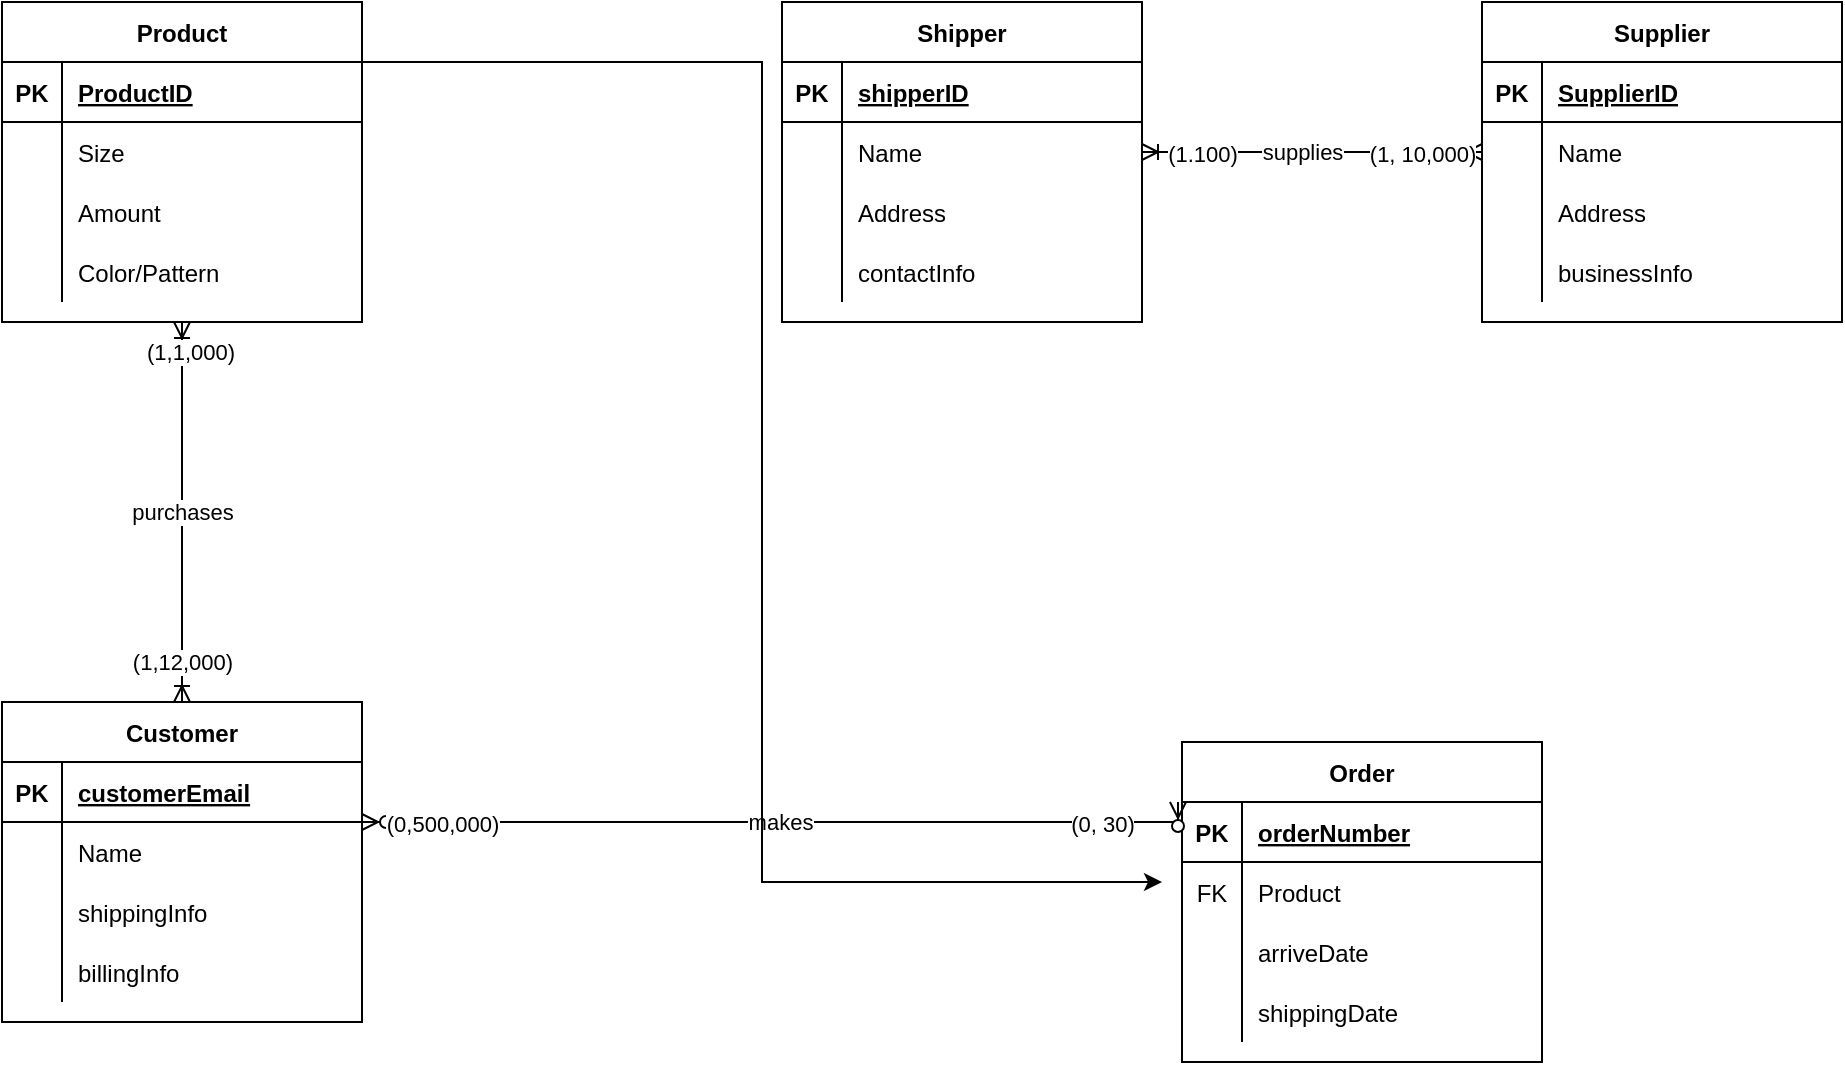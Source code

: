 <mxfile version="13.8.5" type="github"><diagram id="gTn6XV0H47YmkQWE2rJg" name="Page-1"><mxGraphModel dx="946" dy="662" grid="1" gridSize="10" guides="1" tooltips="1" connect="1" arrows="1" fold="1" page="1" pageScale="1" pageWidth="850" pageHeight="1100" math="0" shadow="0"><root><mxCell id="0"/><mxCell id="1" parent="0"/><mxCell id="A3c6FzTVIFVDQKvw0ML0-1" value="Product" style="shape=table;startSize=30;container=1;collapsible=1;childLayout=tableLayout;fixedRows=1;rowLines=0;fontStyle=1;align=center;resizeLast=1;" vertex="1" parent="1"><mxGeometry x="110" y="40" width="180" height="160" as="geometry"/></mxCell><mxCell id="A3c6FzTVIFVDQKvw0ML0-2" value="" style="shape=partialRectangle;collapsible=0;dropTarget=0;pointerEvents=0;fillColor=none;top=0;left=0;bottom=1;right=0;points=[[0,0.5],[1,0.5]];portConstraint=eastwest;" vertex="1" parent="A3c6FzTVIFVDQKvw0ML0-1"><mxGeometry y="30" width="180" height="30" as="geometry"/></mxCell><mxCell id="A3c6FzTVIFVDQKvw0ML0-3" value="PK" style="shape=partialRectangle;connectable=0;fillColor=none;top=0;left=0;bottom=0;right=0;fontStyle=1;overflow=hidden;" vertex="1" parent="A3c6FzTVIFVDQKvw0ML0-2"><mxGeometry width="30" height="30" as="geometry"/></mxCell><mxCell id="A3c6FzTVIFVDQKvw0ML0-4" value="ProductID" style="shape=partialRectangle;connectable=0;fillColor=none;top=0;left=0;bottom=0;right=0;align=left;spacingLeft=6;fontStyle=5;overflow=hidden;" vertex="1" parent="A3c6FzTVIFVDQKvw0ML0-2"><mxGeometry x="30" width="150" height="30" as="geometry"/></mxCell><mxCell id="A3c6FzTVIFVDQKvw0ML0-5" value="" style="shape=partialRectangle;collapsible=0;dropTarget=0;pointerEvents=0;fillColor=none;top=0;left=0;bottom=0;right=0;points=[[0,0.5],[1,0.5]];portConstraint=eastwest;" vertex="1" parent="A3c6FzTVIFVDQKvw0ML0-1"><mxGeometry y="60" width="180" height="30" as="geometry"/></mxCell><mxCell id="A3c6FzTVIFVDQKvw0ML0-6" value="" style="shape=partialRectangle;connectable=0;fillColor=none;top=0;left=0;bottom=0;right=0;editable=1;overflow=hidden;" vertex="1" parent="A3c6FzTVIFVDQKvw0ML0-5"><mxGeometry width="30" height="30" as="geometry"/></mxCell><mxCell id="A3c6FzTVIFVDQKvw0ML0-7" value="Size" style="shape=partialRectangle;connectable=0;fillColor=none;top=0;left=0;bottom=0;right=0;align=left;spacingLeft=6;overflow=hidden;" vertex="1" parent="A3c6FzTVIFVDQKvw0ML0-5"><mxGeometry x="30" width="150" height="30" as="geometry"/></mxCell><mxCell id="A3c6FzTVIFVDQKvw0ML0-8" value="" style="shape=partialRectangle;collapsible=0;dropTarget=0;pointerEvents=0;fillColor=none;top=0;left=0;bottom=0;right=0;points=[[0,0.5],[1,0.5]];portConstraint=eastwest;" vertex="1" parent="A3c6FzTVIFVDQKvw0ML0-1"><mxGeometry y="90" width="180" height="30" as="geometry"/></mxCell><mxCell id="A3c6FzTVIFVDQKvw0ML0-9" value="" style="shape=partialRectangle;connectable=0;fillColor=none;top=0;left=0;bottom=0;right=0;editable=1;overflow=hidden;" vertex="1" parent="A3c6FzTVIFVDQKvw0ML0-8"><mxGeometry width="30" height="30" as="geometry"/></mxCell><mxCell id="A3c6FzTVIFVDQKvw0ML0-10" value="Amount" style="shape=partialRectangle;connectable=0;fillColor=none;top=0;left=0;bottom=0;right=0;align=left;spacingLeft=6;overflow=hidden;" vertex="1" parent="A3c6FzTVIFVDQKvw0ML0-8"><mxGeometry x="30" width="150" height="30" as="geometry"/></mxCell><mxCell id="A3c6FzTVIFVDQKvw0ML0-11" value="" style="shape=partialRectangle;collapsible=0;dropTarget=0;pointerEvents=0;fillColor=none;top=0;left=0;bottom=0;right=0;points=[[0,0.5],[1,0.5]];portConstraint=eastwest;" vertex="1" parent="A3c6FzTVIFVDQKvw0ML0-1"><mxGeometry y="120" width="180" height="30" as="geometry"/></mxCell><mxCell id="A3c6FzTVIFVDQKvw0ML0-12" value="" style="shape=partialRectangle;connectable=0;fillColor=none;top=0;left=0;bottom=0;right=0;editable=1;overflow=hidden;" vertex="1" parent="A3c6FzTVIFVDQKvw0ML0-11"><mxGeometry width="30" height="30" as="geometry"/></mxCell><mxCell id="A3c6FzTVIFVDQKvw0ML0-13" value="Color/Pattern" style="shape=partialRectangle;connectable=0;fillColor=none;top=0;left=0;bottom=0;right=0;align=left;spacingLeft=6;overflow=hidden;" vertex="1" parent="A3c6FzTVIFVDQKvw0ML0-11"><mxGeometry x="30" width="150" height="30" as="geometry"/></mxCell><mxCell id="A3c6FzTVIFVDQKvw0ML0-14" value="Shipper" style="shape=table;startSize=30;container=1;collapsible=1;childLayout=tableLayout;fixedRows=1;rowLines=0;fontStyle=1;align=center;resizeLast=1;" vertex="1" parent="1"><mxGeometry x="500" y="40" width="180" height="160" as="geometry"/></mxCell><mxCell id="A3c6FzTVIFVDQKvw0ML0-15" value="" style="shape=partialRectangle;collapsible=0;dropTarget=0;pointerEvents=0;fillColor=none;top=0;left=0;bottom=1;right=0;points=[[0,0.5],[1,0.5]];portConstraint=eastwest;" vertex="1" parent="A3c6FzTVIFVDQKvw0ML0-14"><mxGeometry y="30" width="180" height="30" as="geometry"/></mxCell><mxCell id="A3c6FzTVIFVDQKvw0ML0-16" value="PK" style="shape=partialRectangle;connectable=0;fillColor=none;top=0;left=0;bottom=0;right=0;fontStyle=1;overflow=hidden;" vertex="1" parent="A3c6FzTVIFVDQKvw0ML0-15"><mxGeometry width="30" height="30" as="geometry"/></mxCell><mxCell id="A3c6FzTVIFVDQKvw0ML0-17" value="shipperID" style="shape=partialRectangle;connectable=0;fillColor=none;top=0;left=0;bottom=0;right=0;align=left;spacingLeft=6;fontStyle=5;overflow=hidden;" vertex="1" parent="A3c6FzTVIFVDQKvw0ML0-15"><mxGeometry x="30" width="150" height="30" as="geometry"/></mxCell><mxCell id="A3c6FzTVIFVDQKvw0ML0-18" value="" style="shape=partialRectangle;collapsible=0;dropTarget=0;pointerEvents=0;fillColor=none;top=0;left=0;bottom=0;right=0;points=[[0,0.5],[1,0.5]];portConstraint=eastwest;" vertex="1" parent="A3c6FzTVIFVDQKvw0ML0-14"><mxGeometry y="60" width="180" height="30" as="geometry"/></mxCell><mxCell id="A3c6FzTVIFVDQKvw0ML0-19" value="" style="shape=partialRectangle;connectable=0;fillColor=none;top=0;left=0;bottom=0;right=0;editable=1;overflow=hidden;" vertex="1" parent="A3c6FzTVIFVDQKvw0ML0-18"><mxGeometry width="30" height="30" as="geometry"/></mxCell><mxCell id="A3c6FzTVIFVDQKvw0ML0-20" value="Name" style="shape=partialRectangle;connectable=0;fillColor=none;top=0;left=0;bottom=0;right=0;align=left;spacingLeft=6;overflow=hidden;" vertex="1" parent="A3c6FzTVIFVDQKvw0ML0-18"><mxGeometry x="30" width="150" height="30" as="geometry"/></mxCell><mxCell id="A3c6FzTVIFVDQKvw0ML0-21" value="" style="shape=partialRectangle;collapsible=0;dropTarget=0;pointerEvents=0;fillColor=none;top=0;left=0;bottom=0;right=0;points=[[0,0.5],[1,0.5]];portConstraint=eastwest;" vertex="1" parent="A3c6FzTVIFVDQKvw0ML0-14"><mxGeometry y="90" width="180" height="30" as="geometry"/></mxCell><mxCell id="A3c6FzTVIFVDQKvw0ML0-22" value="" style="shape=partialRectangle;connectable=0;fillColor=none;top=0;left=0;bottom=0;right=0;editable=1;overflow=hidden;" vertex="1" parent="A3c6FzTVIFVDQKvw0ML0-21"><mxGeometry width="30" height="30" as="geometry"/></mxCell><mxCell id="A3c6FzTVIFVDQKvw0ML0-23" value="Address" style="shape=partialRectangle;connectable=0;fillColor=none;top=0;left=0;bottom=0;right=0;align=left;spacingLeft=6;overflow=hidden;" vertex="1" parent="A3c6FzTVIFVDQKvw0ML0-21"><mxGeometry x="30" width="150" height="30" as="geometry"/></mxCell><mxCell id="A3c6FzTVIFVDQKvw0ML0-24" value="" style="shape=partialRectangle;collapsible=0;dropTarget=0;pointerEvents=0;fillColor=none;top=0;left=0;bottom=0;right=0;points=[[0,0.5],[1,0.5]];portConstraint=eastwest;" vertex="1" parent="A3c6FzTVIFVDQKvw0ML0-14"><mxGeometry y="120" width="180" height="30" as="geometry"/></mxCell><mxCell id="A3c6FzTVIFVDQKvw0ML0-25" value="" style="shape=partialRectangle;connectable=0;fillColor=none;top=0;left=0;bottom=0;right=0;editable=1;overflow=hidden;" vertex="1" parent="A3c6FzTVIFVDQKvw0ML0-24"><mxGeometry width="30" height="30" as="geometry"/></mxCell><mxCell id="A3c6FzTVIFVDQKvw0ML0-26" value="contactInfo" style="shape=partialRectangle;connectable=0;fillColor=none;top=0;left=0;bottom=0;right=0;align=left;spacingLeft=6;overflow=hidden;" vertex="1" parent="A3c6FzTVIFVDQKvw0ML0-24"><mxGeometry x="30" width="150" height="30" as="geometry"/></mxCell><mxCell id="A3c6FzTVIFVDQKvw0ML0-27" value="Supplier" style="shape=table;startSize=30;container=1;collapsible=1;childLayout=tableLayout;fixedRows=1;rowLines=0;fontStyle=1;align=center;resizeLast=1;" vertex="1" parent="1"><mxGeometry x="850" y="40" width="180" height="160" as="geometry"/></mxCell><mxCell id="A3c6FzTVIFVDQKvw0ML0-28" value="" style="shape=partialRectangle;collapsible=0;dropTarget=0;pointerEvents=0;fillColor=none;top=0;left=0;bottom=1;right=0;points=[[0,0.5],[1,0.5]];portConstraint=eastwest;" vertex="1" parent="A3c6FzTVIFVDQKvw0ML0-27"><mxGeometry y="30" width="180" height="30" as="geometry"/></mxCell><mxCell id="A3c6FzTVIFVDQKvw0ML0-29" value="PK" style="shape=partialRectangle;connectable=0;fillColor=none;top=0;left=0;bottom=0;right=0;fontStyle=1;overflow=hidden;" vertex="1" parent="A3c6FzTVIFVDQKvw0ML0-28"><mxGeometry width="30" height="30" as="geometry"/></mxCell><mxCell id="A3c6FzTVIFVDQKvw0ML0-30" value="SupplierID" style="shape=partialRectangle;connectable=0;fillColor=none;top=0;left=0;bottom=0;right=0;align=left;spacingLeft=6;fontStyle=5;overflow=hidden;" vertex="1" parent="A3c6FzTVIFVDQKvw0ML0-28"><mxGeometry x="30" width="150" height="30" as="geometry"/></mxCell><mxCell id="A3c6FzTVIFVDQKvw0ML0-31" value="" style="shape=partialRectangle;collapsible=0;dropTarget=0;pointerEvents=0;fillColor=none;top=0;left=0;bottom=0;right=0;points=[[0,0.5],[1,0.5]];portConstraint=eastwest;" vertex="1" parent="A3c6FzTVIFVDQKvw0ML0-27"><mxGeometry y="60" width="180" height="30" as="geometry"/></mxCell><mxCell id="A3c6FzTVIFVDQKvw0ML0-32" value="" style="shape=partialRectangle;connectable=0;fillColor=none;top=0;left=0;bottom=0;right=0;editable=1;overflow=hidden;" vertex="1" parent="A3c6FzTVIFVDQKvw0ML0-31"><mxGeometry width="30" height="30" as="geometry"/></mxCell><mxCell id="A3c6FzTVIFVDQKvw0ML0-33" value="Name" style="shape=partialRectangle;connectable=0;fillColor=none;top=0;left=0;bottom=0;right=0;align=left;spacingLeft=6;overflow=hidden;" vertex="1" parent="A3c6FzTVIFVDQKvw0ML0-31"><mxGeometry x="30" width="150" height="30" as="geometry"/></mxCell><mxCell id="A3c6FzTVIFVDQKvw0ML0-34" value="" style="shape=partialRectangle;collapsible=0;dropTarget=0;pointerEvents=0;fillColor=none;top=0;left=0;bottom=0;right=0;points=[[0,0.5],[1,0.5]];portConstraint=eastwest;" vertex="1" parent="A3c6FzTVIFVDQKvw0ML0-27"><mxGeometry y="90" width="180" height="30" as="geometry"/></mxCell><mxCell id="A3c6FzTVIFVDQKvw0ML0-35" value="" style="shape=partialRectangle;connectable=0;fillColor=none;top=0;left=0;bottom=0;right=0;editable=1;overflow=hidden;" vertex="1" parent="A3c6FzTVIFVDQKvw0ML0-34"><mxGeometry width="30" height="30" as="geometry"/></mxCell><mxCell id="A3c6FzTVIFVDQKvw0ML0-36" value="Address" style="shape=partialRectangle;connectable=0;fillColor=none;top=0;left=0;bottom=0;right=0;align=left;spacingLeft=6;overflow=hidden;" vertex="1" parent="A3c6FzTVIFVDQKvw0ML0-34"><mxGeometry x="30" width="150" height="30" as="geometry"/></mxCell><mxCell id="A3c6FzTVIFVDQKvw0ML0-37" value="" style="shape=partialRectangle;collapsible=0;dropTarget=0;pointerEvents=0;fillColor=none;top=0;left=0;bottom=0;right=0;points=[[0,0.5],[1,0.5]];portConstraint=eastwest;" vertex="1" parent="A3c6FzTVIFVDQKvw0ML0-27"><mxGeometry y="120" width="180" height="30" as="geometry"/></mxCell><mxCell id="A3c6FzTVIFVDQKvw0ML0-38" value="" style="shape=partialRectangle;connectable=0;fillColor=none;top=0;left=0;bottom=0;right=0;editable=1;overflow=hidden;" vertex="1" parent="A3c6FzTVIFVDQKvw0ML0-37"><mxGeometry width="30" height="30" as="geometry"/></mxCell><mxCell id="A3c6FzTVIFVDQKvw0ML0-39" value="businessInfo" style="shape=partialRectangle;connectable=0;fillColor=none;top=0;left=0;bottom=0;right=0;align=left;spacingLeft=6;overflow=hidden;" vertex="1" parent="A3c6FzTVIFVDQKvw0ML0-37"><mxGeometry x="30" width="150" height="30" as="geometry"/></mxCell><mxCell id="A3c6FzTVIFVDQKvw0ML0-67" value="purchases" style="edgeStyle=orthogonalEdgeStyle;rounded=0;orthogonalLoop=1;jettySize=auto;html=1;entryX=0.5;entryY=1;entryDx=0;entryDy=0;startArrow=ERoneToMany;startFill=0;endArrow=ERoneToMany;endFill=0;" edge="1" parent="1" source="A3c6FzTVIFVDQKvw0ML0-40" target="A3c6FzTVIFVDQKvw0ML0-1"><mxGeometry relative="1" as="geometry"><Array as="points"><mxPoint x="200" y="280"/><mxPoint x="200" y="280"/></Array></mxGeometry></mxCell><mxCell id="A3c6FzTVIFVDQKvw0ML0-78" value="(1,1,000)" style="edgeLabel;html=1;align=center;verticalAlign=middle;resizable=0;points=[];" vertex="1" connectable="0" parent="A3c6FzTVIFVDQKvw0ML0-67"><mxGeometry x="0.842" y="-4" relative="1" as="geometry"><mxPoint as="offset"/></mxGeometry></mxCell><mxCell id="A3c6FzTVIFVDQKvw0ML0-79" value="(1,12,000)" style="edgeLabel;html=1;align=center;verticalAlign=middle;resizable=0;points=[];" vertex="1" connectable="0" parent="A3c6FzTVIFVDQKvw0ML0-67"><mxGeometry x="0.158" y="-84" relative="1" as="geometry"><mxPoint x="-84" y="90" as="offset"/></mxGeometry></mxCell><mxCell id="A3c6FzTVIFVDQKvw0ML0-40" value="Customer" style="shape=table;startSize=30;container=1;collapsible=1;childLayout=tableLayout;fixedRows=1;rowLines=0;fontStyle=1;align=center;resizeLast=1;" vertex="1" parent="1"><mxGeometry x="110" y="390" width="180" height="160" as="geometry"/></mxCell><mxCell id="A3c6FzTVIFVDQKvw0ML0-41" value="" style="shape=partialRectangle;collapsible=0;dropTarget=0;pointerEvents=0;fillColor=none;top=0;left=0;bottom=1;right=0;points=[[0,0.5],[1,0.5]];portConstraint=eastwest;" vertex="1" parent="A3c6FzTVIFVDQKvw0ML0-40"><mxGeometry y="30" width="180" height="30" as="geometry"/></mxCell><mxCell id="A3c6FzTVIFVDQKvw0ML0-42" value="PK" style="shape=partialRectangle;connectable=0;fillColor=none;top=0;left=0;bottom=0;right=0;fontStyle=1;overflow=hidden;" vertex="1" parent="A3c6FzTVIFVDQKvw0ML0-41"><mxGeometry width="30" height="30" as="geometry"/></mxCell><mxCell id="A3c6FzTVIFVDQKvw0ML0-43" value="customerEmail" style="shape=partialRectangle;connectable=0;fillColor=none;top=0;left=0;bottom=0;right=0;align=left;spacingLeft=6;fontStyle=5;overflow=hidden;" vertex="1" parent="A3c6FzTVIFVDQKvw0ML0-41"><mxGeometry x="30" width="150" height="30" as="geometry"/></mxCell><mxCell id="A3c6FzTVIFVDQKvw0ML0-44" value="" style="shape=partialRectangle;collapsible=0;dropTarget=0;pointerEvents=0;fillColor=none;top=0;left=0;bottom=0;right=0;points=[[0,0.5],[1,0.5]];portConstraint=eastwest;" vertex="1" parent="A3c6FzTVIFVDQKvw0ML0-40"><mxGeometry y="60" width="180" height="30" as="geometry"/></mxCell><mxCell id="A3c6FzTVIFVDQKvw0ML0-45" value="" style="shape=partialRectangle;connectable=0;fillColor=none;top=0;left=0;bottom=0;right=0;editable=1;overflow=hidden;" vertex="1" parent="A3c6FzTVIFVDQKvw0ML0-44"><mxGeometry width="30" height="30" as="geometry"/></mxCell><mxCell id="A3c6FzTVIFVDQKvw0ML0-46" value="Name" style="shape=partialRectangle;connectable=0;fillColor=none;top=0;left=0;bottom=0;right=0;align=left;spacingLeft=6;overflow=hidden;" vertex="1" parent="A3c6FzTVIFVDQKvw0ML0-44"><mxGeometry x="30" width="150" height="30" as="geometry"/></mxCell><mxCell id="A3c6FzTVIFVDQKvw0ML0-47" value="" style="shape=partialRectangle;collapsible=0;dropTarget=0;pointerEvents=0;fillColor=none;top=0;left=0;bottom=0;right=0;points=[[0,0.5],[1,0.5]];portConstraint=eastwest;" vertex="1" parent="A3c6FzTVIFVDQKvw0ML0-40"><mxGeometry y="90" width="180" height="30" as="geometry"/></mxCell><mxCell id="A3c6FzTVIFVDQKvw0ML0-48" value="" style="shape=partialRectangle;connectable=0;fillColor=none;top=0;left=0;bottom=0;right=0;editable=1;overflow=hidden;" vertex="1" parent="A3c6FzTVIFVDQKvw0ML0-47"><mxGeometry width="30" height="30" as="geometry"/></mxCell><mxCell id="A3c6FzTVIFVDQKvw0ML0-49" value="shippingInfo" style="shape=partialRectangle;connectable=0;fillColor=none;top=0;left=0;bottom=0;right=0;align=left;spacingLeft=6;overflow=hidden;" vertex="1" parent="A3c6FzTVIFVDQKvw0ML0-47"><mxGeometry x="30" width="150" height="30" as="geometry"/></mxCell><mxCell id="A3c6FzTVIFVDQKvw0ML0-50" value="" style="shape=partialRectangle;collapsible=0;dropTarget=0;pointerEvents=0;fillColor=none;top=0;left=0;bottom=0;right=0;points=[[0,0.5],[1,0.5]];portConstraint=eastwest;" vertex="1" parent="A3c6FzTVIFVDQKvw0ML0-40"><mxGeometry y="120" width="180" height="30" as="geometry"/></mxCell><mxCell id="A3c6FzTVIFVDQKvw0ML0-51" value="" style="shape=partialRectangle;connectable=0;fillColor=none;top=0;left=0;bottom=0;right=0;editable=1;overflow=hidden;" vertex="1" parent="A3c6FzTVIFVDQKvw0ML0-50"><mxGeometry width="30" height="30" as="geometry"/></mxCell><mxCell id="A3c6FzTVIFVDQKvw0ML0-52" value="billingInfo" style="shape=partialRectangle;connectable=0;fillColor=none;top=0;left=0;bottom=0;right=0;align=left;spacingLeft=6;overflow=hidden;" vertex="1" parent="A3c6FzTVIFVDQKvw0ML0-50"><mxGeometry x="30" width="150" height="30" as="geometry"/></mxCell><mxCell id="A3c6FzTVIFVDQKvw0ML0-53" value="Order" style="shape=table;startSize=30;container=1;collapsible=1;childLayout=tableLayout;fixedRows=1;rowLines=0;fontStyle=1;align=center;resizeLast=1;" vertex="1" parent="1"><mxGeometry x="700" y="410" width="180" height="160" as="geometry"/></mxCell><mxCell id="A3c6FzTVIFVDQKvw0ML0-54" value="" style="shape=partialRectangle;collapsible=0;dropTarget=0;pointerEvents=0;fillColor=none;top=0;left=0;bottom=1;right=0;points=[[0,0.5],[1,0.5]];portConstraint=eastwest;" vertex="1" parent="A3c6FzTVIFVDQKvw0ML0-53"><mxGeometry y="30" width="180" height="30" as="geometry"/></mxCell><mxCell id="A3c6FzTVIFVDQKvw0ML0-55" value="PK" style="shape=partialRectangle;connectable=0;fillColor=none;top=0;left=0;bottom=0;right=0;fontStyle=1;overflow=hidden;" vertex="1" parent="A3c6FzTVIFVDQKvw0ML0-54"><mxGeometry width="30" height="30" as="geometry"/></mxCell><mxCell id="A3c6FzTVIFVDQKvw0ML0-56" value="orderNumber" style="shape=partialRectangle;connectable=0;fillColor=none;top=0;left=0;bottom=0;right=0;align=left;spacingLeft=6;fontStyle=5;overflow=hidden;" vertex="1" parent="A3c6FzTVIFVDQKvw0ML0-54"><mxGeometry x="30" width="150" height="30" as="geometry"/></mxCell><mxCell id="A3c6FzTVIFVDQKvw0ML0-57" value="" style="shape=partialRectangle;collapsible=0;dropTarget=0;pointerEvents=0;fillColor=none;top=0;left=0;bottom=0;right=0;points=[[0,0.5],[1,0.5]];portConstraint=eastwest;" vertex="1" parent="A3c6FzTVIFVDQKvw0ML0-53"><mxGeometry y="60" width="180" height="30" as="geometry"/></mxCell><mxCell id="A3c6FzTVIFVDQKvw0ML0-58" value="FK" style="shape=partialRectangle;connectable=0;fillColor=none;top=0;left=0;bottom=0;right=0;editable=1;overflow=hidden;" vertex="1" parent="A3c6FzTVIFVDQKvw0ML0-57"><mxGeometry width="30" height="30" as="geometry"/></mxCell><mxCell id="A3c6FzTVIFVDQKvw0ML0-59" value="Product" style="shape=partialRectangle;connectable=0;fillColor=none;top=0;left=0;bottom=0;right=0;align=left;spacingLeft=6;overflow=hidden;" vertex="1" parent="A3c6FzTVIFVDQKvw0ML0-57"><mxGeometry x="30" width="150" height="30" as="geometry"/></mxCell><mxCell id="A3c6FzTVIFVDQKvw0ML0-60" value="" style="shape=partialRectangle;collapsible=0;dropTarget=0;pointerEvents=0;fillColor=none;top=0;left=0;bottom=0;right=0;points=[[0,0.5],[1,0.5]];portConstraint=eastwest;" vertex="1" parent="A3c6FzTVIFVDQKvw0ML0-53"><mxGeometry y="90" width="180" height="30" as="geometry"/></mxCell><mxCell id="A3c6FzTVIFVDQKvw0ML0-61" value="" style="shape=partialRectangle;connectable=0;fillColor=none;top=0;left=0;bottom=0;right=0;editable=1;overflow=hidden;" vertex="1" parent="A3c6FzTVIFVDQKvw0ML0-60"><mxGeometry width="30" height="30" as="geometry"/></mxCell><mxCell id="A3c6FzTVIFVDQKvw0ML0-62" value="arriveDate" style="shape=partialRectangle;connectable=0;fillColor=none;top=0;left=0;bottom=0;right=0;align=left;spacingLeft=6;overflow=hidden;" vertex="1" parent="A3c6FzTVIFVDQKvw0ML0-60"><mxGeometry x="30" width="150" height="30" as="geometry"/></mxCell><mxCell id="A3c6FzTVIFVDQKvw0ML0-63" value="" style="shape=partialRectangle;collapsible=0;dropTarget=0;pointerEvents=0;fillColor=none;top=0;left=0;bottom=0;right=0;points=[[0,0.5],[1,0.5]];portConstraint=eastwest;" vertex="1" parent="A3c6FzTVIFVDQKvw0ML0-53"><mxGeometry y="120" width="180" height="30" as="geometry"/></mxCell><mxCell id="A3c6FzTVIFVDQKvw0ML0-64" value="" style="shape=partialRectangle;connectable=0;fillColor=none;top=0;left=0;bottom=0;right=0;editable=1;overflow=hidden;" vertex="1" parent="A3c6FzTVIFVDQKvw0ML0-63"><mxGeometry width="30" height="30" as="geometry"/></mxCell><mxCell id="A3c6FzTVIFVDQKvw0ML0-65" value="shippingDate" style="shape=partialRectangle;connectable=0;fillColor=none;top=0;left=0;bottom=0;right=0;align=left;spacingLeft=6;overflow=hidden;" vertex="1" parent="A3c6FzTVIFVDQKvw0ML0-63"><mxGeometry x="30" width="150" height="30" as="geometry"/></mxCell><mxCell id="A3c6FzTVIFVDQKvw0ML0-66" value="makes" style="edgeStyle=orthogonalEdgeStyle;rounded=0;orthogonalLoop=1;jettySize=auto;html=1;startArrow=ERzeroToMany;startFill=1;endArrow=ERzeroToMany;endFill=1;" edge="1" parent="1" source="A3c6FzTVIFVDQKvw0ML0-44"><mxGeometry relative="1" as="geometry"><mxPoint x="698" y="440" as="targetPoint"/><Array as="points"><mxPoint x="200" y="450"/><mxPoint x="698" y="450"/></Array></mxGeometry></mxCell><mxCell id="A3c6FzTVIFVDQKvw0ML0-76" value="(0, 30)" style="edgeLabel;html=1;align=center;verticalAlign=middle;resizable=0;points=[];" vertex="1" connectable="0" parent="A3c6FzTVIFVDQKvw0ML0-66"><mxGeometry x="0.895" y="-1" relative="1" as="geometry"><mxPoint x="-26" as="offset"/></mxGeometry></mxCell><mxCell id="A3c6FzTVIFVDQKvw0ML0-77" value="(0,500,000)" style="edgeLabel;html=1;align=center;verticalAlign=middle;resizable=0;points=[];" vertex="1" connectable="0" parent="A3c6FzTVIFVDQKvw0ML0-66"><mxGeometry x="-0.909" y="-1" relative="1" as="geometry"><mxPoint x="21" as="offset"/></mxGeometry></mxCell><mxCell id="A3c6FzTVIFVDQKvw0ML0-69" style="edgeStyle=orthogonalEdgeStyle;rounded=0;orthogonalLoop=1;jettySize=auto;html=1;" edge="1" parent="1" source="A3c6FzTVIFVDQKvw0ML0-2"><mxGeometry relative="1" as="geometry"><mxPoint x="690" y="480" as="targetPoint"/><Array as="points"><mxPoint x="490" y="70"/><mxPoint x="490" y="480"/></Array></mxGeometry></mxCell><mxCell id="A3c6FzTVIFVDQKvw0ML0-73" value="supplies" style="edgeStyle=orthogonalEdgeStyle;rounded=0;orthogonalLoop=1;jettySize=auto;html=1;startArrow=ERoneToMany;startFill=0;endArrow=ERoneToMany;endFill=0;" edge="1" parent="1" source="A3c6FzTVIFVDQKvw0ML0-18" target="A3c6FzTVIFVDQKvw0ML0-31"><mxGeometry x="-0.059" relative="1" as="geometry"><mxPoint as="offset"/></mxGeometry></mxCell><mxCell id="A3c6FzTVIFVDQKvw0ML0-74" value="(1, 10,000)" style="edgeLabel;html=1;align=center;verticalAlign=middle;resizable=0;points=[];" vertex="1" connectable="0" parent="A3c6FzTVIFVDQKvw0ML0-73"><mxGeometry x="0.8" y="-1" relative="1" as="geometry"><mxPoint x="-13" as="offset"/></mxGeometry></mxCell><mxCell id="A3c6FzTVIFVDQKvw0ML0-75" value="(1.100)" style="edgeLabel;html=1;align=center;verticalAlign=middle;resizable=0;points=[];" vertex="1" connectable="0" parent="A3c6FzTVIFVDQKvw0ML0-73"><mxGeometry x="-0.824" y="-1" relative="1" as="geometry"><mxPoint x="15" as="offset"/></mxGeometry></mxCell></root></mxGraphModel></diagram></mxfile>